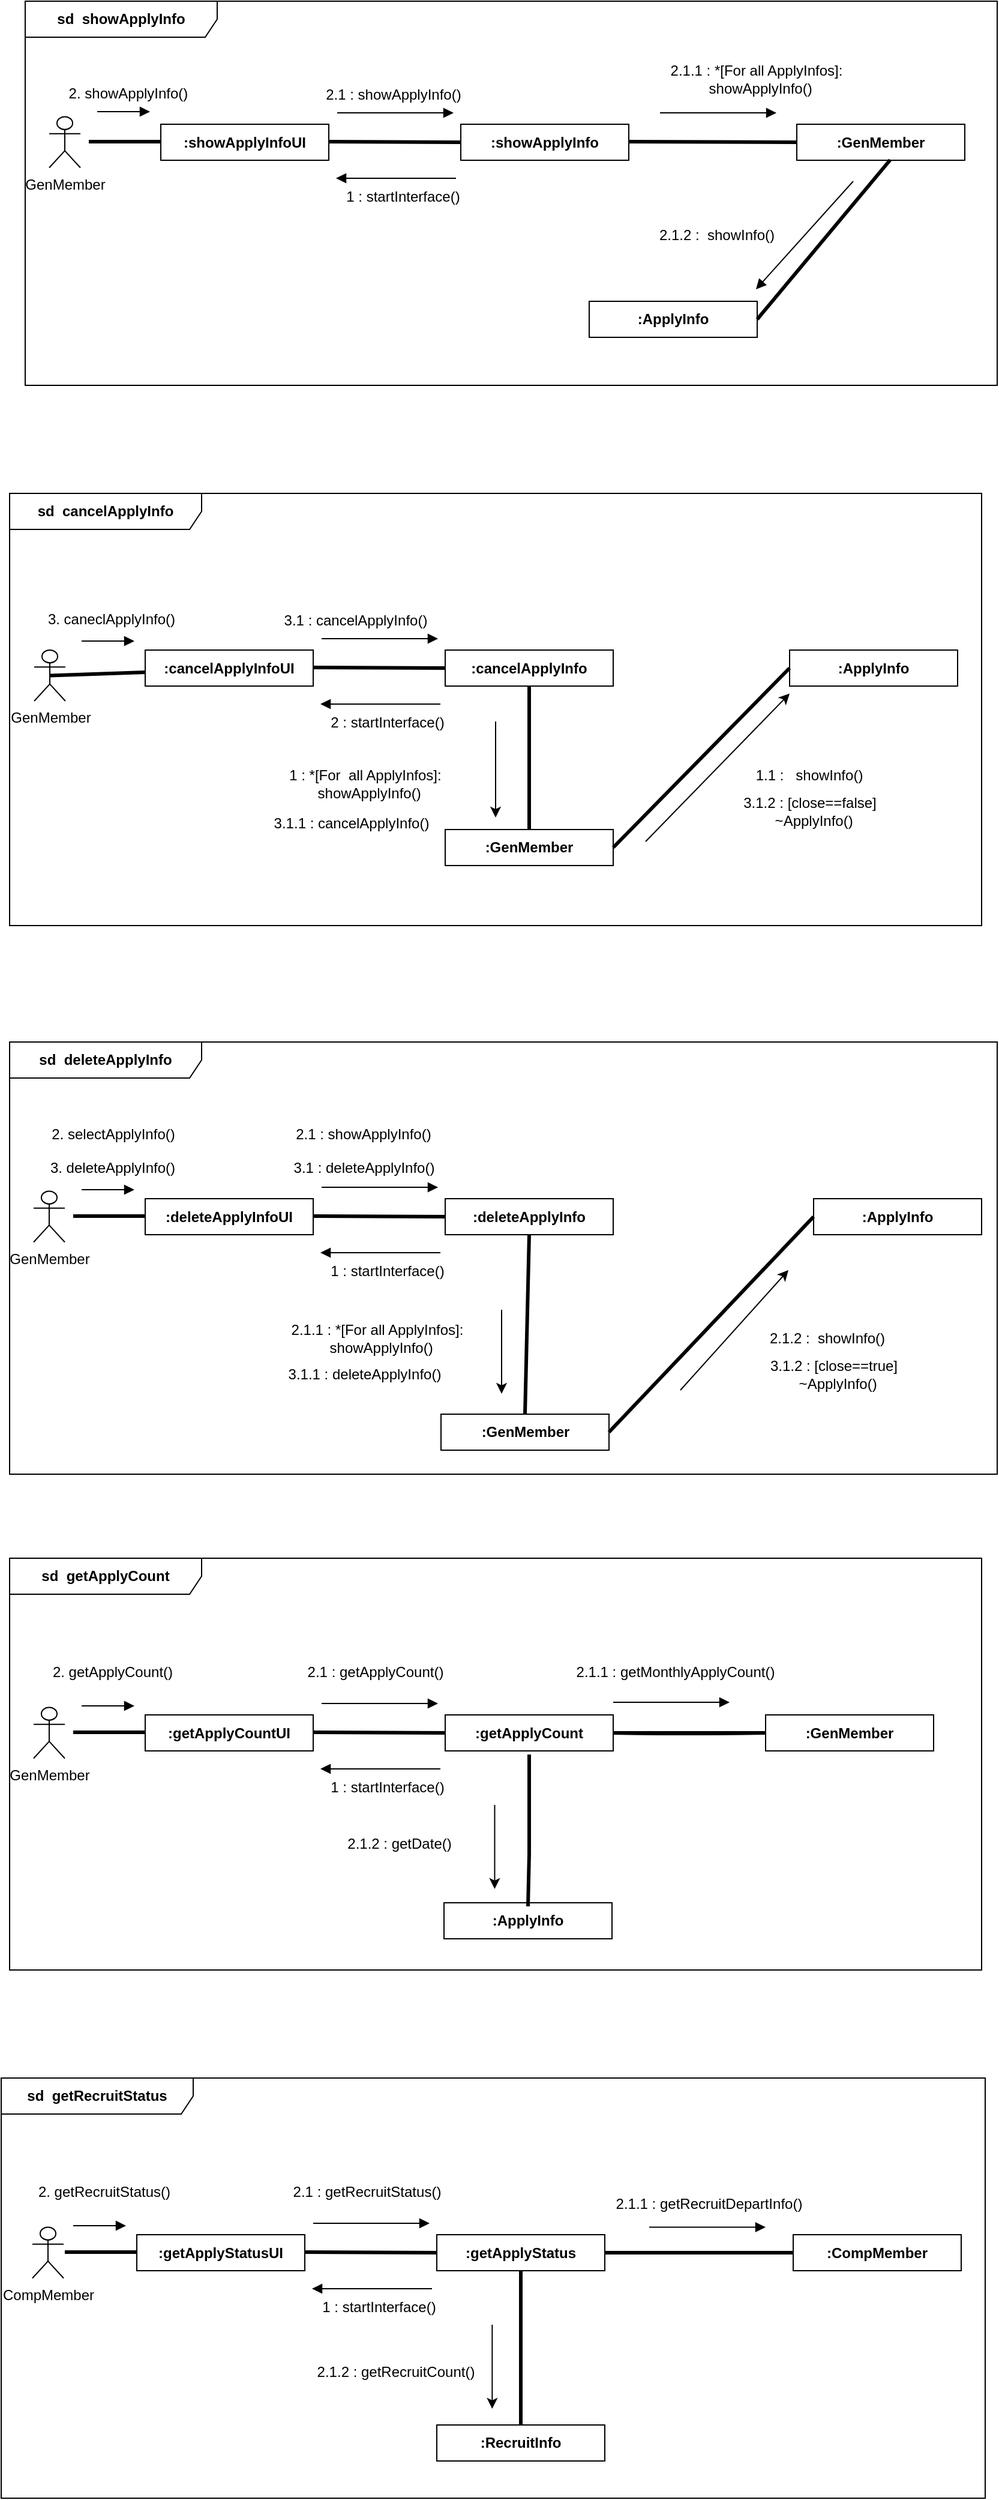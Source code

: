 <mxfile version="21.2.9" type="github" pages="2">
  <diagram name="communication_diagram_양현지" id="VjG1DPXc5YwxViOuIO_d">
    <mxGraphModel dx="1323" dy="783" grid="1" gridSize="10" guides="1" tooltips="1" connect="1" arrows="1" fold="1" page="1" pageScale="1" pageWidth="827" pageHeight="1169" math="0" shadow="0">
      <root>
        <mxCell id="0" />
        <mxCell id="1" parent="0" />
        <mxCell id="7wJlKryIVbr1_fhA59LQ-1" value="&lt;b&gt;sd&amp;nbsp; showApplyInfo&lt;/b&gt;" style="shape=umlFrame;whiteSpace=wrap;html=1;pointerEvents=0;recursiveResize=0;container=1;collapsible=0;width=160;" vertex="1" parent="1">
          <mxGeometry x="80" y="50" width="810" height="320" as="geometry" />
        </mxCell>
        <mxCell id="7wJlKryIVbr1_fhA59LQ-2" value="GenMember" style="shape=umlActor;verticalLabelPosition=bottom;verticalAlign=top;html=1;outlineConnect=0;" vertex="1" parent="7wJlKryIVbr1_fhA59LQ-1">
          <mxGeometry x="20" y="96.25" width="26" height="42.5" as="geometry" />
        </mxCell>
        <mxCell id="7wJlKryIVbr1_fhA59LQ-3" value=":&lt;b style=&quot;border-color: var(--border-color);&quot;&gt;showApplyInfo&lt;/b&gt;UI" style="fontStyle=1;whiteSpace=wrap;html=1;" vertex="1" parent="7wJlKryIVbr1_fhA59LQ-1">
          <mxGeometry x="113" y="102.5" width="140" height="30" as="geometry" />
        </mxCell>
        <mxCell id="7wJlKryIVbr1_fhA59LQ-4" value=":GenMember" style="fontStyle=1;whiteSpace=wrap;html=1;" vertex="1" parent="7wJlKryIVbr1_fhA59LQ-1">
          <mxGeometry x="643" y="102.5" width="140" height="30" as="geometry" />
        </mxCell>
        <mxCell id="7wJlKryIVbr1_fhA59LQ-5" value=":&lt;b style=&quot;border-color: var(--border-color);&quot;&gt;showApplyInfo&lt;/b&gt;" style="fontStyle=1;whiteSpace=wrap;html=1;" vertex="1" parent="7wJlKryIVbr1_fhA59LQ-1">
          <mxGeometry x="363" y="102.5" width="140" height="30" as="geometry" />
        </mxCell>
        <mxCell id="7wJlKryIVbr1_fhA59LQ-6" value="" style="endArrow=none;startArrow=none;endFill=0;startFill=0;endSize=8;html=1;verticalAlign=bottom;labelBackgroundColor=none;strokeWidth=3;rounded=0;" edge="1" parent="7wJlKryIVbr1_fhA59LQ-1">
          <mxGeometry width="160" relative="1" as="geometry">
            <mxPoint x="53" y="117" as="sourcePoint" />
            <mxPoint x="113" y="117" as="targetPoint" />
          </mxGeometry>
        </mxCell>
        <mxCell id="7wJlKryIVbr1_fhA59LQ-7" value="" style="endArrow=none;startArrow=none;endFill=0;startFill=0;endSize=8;html=1;verticalAlign=bottom;labelBackgroundColor=none;strokeWidth=3;rounded=0;entryX=0;entryY=0.5;entryDx=0;entryDy=0;" edge="1" parent="7wJlKryIVbr1_fhA59LQ-1" target="7wJlKryIVbr1_fhA59LQ-5">
          <mxGeometry width="160" relative="1" as="geometry">
            <mxPoint x="253" y="117" as="sourcePoint" />
            <mxPoint x="360" y="117" as="targetPoint" />
          </mxGeometry>
        </mxCell>
        <mxCell id="7wJlKryIVbr1_fhA59LQ-8" value="" style="endArrow=none;startArrow=none;endFill=0;startFill=0;endSize=8;html=1;verticalAlign=bottom;labelBackgroundColor=none;strokeWidth=3;rounded=0;entryX=0;entryY=0.5;entryDx=0;entryDy=0;" edge="1" parent="7wJlKryIVbr1_fhA59LQ-1" target="7wJlKryIVbr1_fhA59LQ-4">
          <mxGeometry width="160" relative="1" as="geometry">
            <mxPoint x="503" y="117" as="sourcePoint" />
            <mxPoint x="610" y="120" as="targetPoint" />
          </mxGeometry>
        </mxCell>
        <mxCell id="7wJlKryIVbr1_fhA59LQ-9" value="" style="html=1;verticalAlign=bottom;labelBackgroundColor=none;endArrow=block;endFill=1;rounded=0;" edge="1" parent="7wJlKryIVbr1_fhA59LQ-1">
          <mxGeometry width="160" relative="1" as="geometry">
            <mxPoint x="60" y="92" as="sourcePoint" />
            <mxPoint x="104" y="92" as="targetPoint" />
          </mxGeometry>
        </mxCell>
        <mxCell id="7wJlKryIVbr1_fhA59LQ-10" value="" style="html=1;verticalAlign=bottom;labelBackgroundColor=none;endArrow=block;endFill=1;rounded=0;" edge="1" parent="7wJlKryIVbr1_fhA59LQ-1">
          <mxGeometry width="160" relative="1" as="geometry">
            <mxPoint x="260" y="93" as="sourcePoint" />
            <mxPoint x="357" y="93" as="targetPoint" />
          </mxGeometry>
        </mxCell>
        <mxCell id="7wJlKryIVbr1_fhA59LQ-11" value="" style="html=1;verticalAlign=bottom;labelBackgroundColor=none;endArrow=block;endFill=1;rounded=0;" edge="1" parent="7wJlKryIVbr1_fhA59LQ-1">
          <mxGeometry width="160" relative="1" as="geometry">
            <mxPoint x="529" y="93" as="sourcePoint" />
            <mxPoint x="626" y="93" as="targetPoint" />
          </mxGeometry>
        </mxCell>
        <mxCell id="7wJlKryIVbr1_fhA59LQ-12" value="" style="html=1;verticalAlign=bottom;labelBackgroundColor=none;endArrow=block;endFill=1;rounded=0;" edge="1" parent="7wJlKryIVbr1_fhA59LQ-1">
          <mxGeometry width="160" relative="1" as="geometry">
            <mxPoint x="359" y="147.5" as="sourcePoint" />
            <mxPoint x="259" y="147.5" as="targetPoint" />
          </mxGeometry>
        </mxCell>
        <mxCell id="7wJlKryIVbr1_fhA59LQ-13" value="1 : startInterface()" style="text;html=1;strokeColor=none;fillColor=none;align=center;verticalAlign=middle;whiteSpace=wrap;rounded=0;" vertex="1" parent="7wJlKryIVbr1_fhA59LQ-1">
          <mxGeometry x="240" y="147.5" width="150" height="30" as="geometry" />
        </mxCell>
        <mxCell id="7wJlKryIVbr1_fhA59LQ-14" value="2. showApplyInfo()" style="text;html=1;strokeColor=none;fillColor=none;align=center;verticalAlign=middle;whiteSpace=wrap;rounded=0;" vertex="1" parent="7wJlKryIVbr1_fhA59LQ-1">
          <mxGeometry x="11" y="61.5" width="150" height="30" as="geometry" />
        </mxCell>
        <mxCell id="7wJlKryIVbr1_fhA59LQ-15" value="2.1 : showApplyInfo()" style="text;html=1;strokeColor=none;fillColor=none;align=center;verticalAlign=middle;whiteSpace=wrap;rounded=0;" vertex="1" parent="7wJlKryIVbr1_fhA59LQ-1">
          <mxGeometry x="232" y="62.5" width="150" height="30" as="geometry" />
        </mxCell>
        <mxCell id="7wJlKryIVbr1_fhA59LQ-16" value="2.1.1 : *[For all ApplyInfos]:&lt;br&gt;&amp;nbsp; showApplyInfo()" style="text;html=1;strokeColor=none;fillColor=none;align=center;verticalAlign=middle;whiteSpace=wrap;rounded=0;" vertex="1" parent="7wJlKryIVbr1_fhA59LQ-1">
          <mxGeometry x="503" y="50" width="213" height="30" as="geometry" />
        </mxCell>
        <mxCell id="7wJlKryIVbr1_fhA59LQ-17" value=":ApplyInfo" style="fontStyle=1;whiteSpace=wrap;html=1;" vertex="1" parent="7wJlKryIVbr1_fhA59LQ-1">
          <mxGeometry x="470" y="250" width="140" height="30" as="geometry" />
        </mxCell>
        <mxCell id="7wJlKryIVbr1_fhA59LQ-18" value="" style="endArrow=none;startArrow=none;endFill=0;startFill=0;endSize=8;html=1;verticalAlign=bottom;labelBackgroundColor=none;strokeWidth=3;rounded=0;entryX=0.556;entryY=0.989;entryDx=0;entryDy=0;exitX=1;exitY=0.5;exitDx=0;exitDy=0;entryPerimeter=0;" edge="1" parent="7wJlKryIVbr1_fhA59LQ-1" source="7wJlKryIVbr1_fhA59LQ-17" target="7wJlKryIVbr1_fhA59LQ-4">
          <mxGeometry width="160" relative="1" as="geometry">
            <mxPoint x="513" y="127" as="sourcePoint" />
            <mxPoint x="653" y="128" as="targetPoint" />
          </mxGeometry>
        </mxCell>
        <mxCell id="7wJlKryIVbr1_fhA59LQ-19" value="2.1.2 :&amp;nbsp; showInfo()" style="text;html=1;strokeColor=none;fillColor=none;align=center;verticalAlign=middle;whiteSpace=wrap;rounded=0;" vertex="1" parent="7wJlKryIVbr1_fhA59LQ-1">
          <mxGeometry x="470" y="180" width="213" height="30" as="geometry" />
        </mxCell>
        <mxCell id="7wJlKryIVbr1_fhA59LQ-20" value="" style="html=1;verticalAlign=bottom;labelBackgroundColor=none;endArrow=block;endFill=1;rounded=0;" edge="1" parent="7wJlKryIVbr1_fhA59LQ-1">
          <mxGeometry width="160" relative="1" as="geometry">
            <mxPoint x="690" y="150" as="sourcePoint" />
            <mxPoint x="609" y="240" as="targetPoint" />
          </mxGeometry>
        </mxCell>
        <mxCell id="7wJlKryIVbr1_fhA59LQ-21" value="&lt;b&gt;sd&amp;nbsp; cancelApplyInfo&lt;/b&gt;" style="shape=umlFrame;whiteSpace=wrap;html=1;pointerEvents=0;recursiveResize=0;container=1;collapsible=0;width=160;" vertex="1" parent="1">
          <mxGeometry x="67" y="460" width="810" height="360" as="geometry" />
        </mxCell>
        <mxCell id="7wJlKryIVbr1_fhA59LQ-22" value=":cancelApplyInfoUI" style="fontStyle=1;whiteSpace=wrap;html=1;" vertex="1" parent="7wJlKryIVbr1_fhA59LQ-21">
          <mxGeometry x="113" y="130.5" width="140" height="30" as="geometry" />
        </mxCell>
        <mxCell id="7wJlKryIVbr1_fhA59LQ-23" value=":ApplyInfo" style="fontStyle=1;whiteSpace=wrap;html=1;" vertex="1" parent="7wJlKryIVbr1_fhA59LQ-21">
          <mxGeometry x="650" y="130.5" width="140" height="30" as="geometry" />
        </mxCell>
        <mxCell id="7wJlKryIVbr1_fhA59LQ-24" value=":cancelApplyInfo" style="fontStyle=1;whiteSpace=wrap;html=1;" vertex="1" parent="7wJlKryIVbr1_fhA59LQ-21">
          <mxGeometry x="363" y="130.5" width="140" height="30" as="geometry" />
        </mxCell>
        <mxCell id="7wJlKryIVbr1_fhA59LQ-25" value="" style="endArrow=none;startArrow=none;endFill=0;startFill=0;endSize=8;html=1;verticalAlign=bottom;labelBackgroundColor=none;strokeWidth=3;rounded=0;exitX=0.5;exitY=0.5;exitDx=0;exitDy=0;exitPerimeter=0;" edge="1" parent="7wJlKryIVbr1_fhA59LQ-21" source="7wJlKryIVbr1_fhA59LQ-41">
          <mxGeometry width="160" relative="1" as="geometry">
            <mxPoint x="-57" y="143.25" as="sourcePoint" />
            <mxPoint x="113" y="149" as="targetPoint" />
          </mxGeometry>
        </mxCell>
        <mxCell id="7wJlKryIVbr1_fhA59LQ-26" value="" style="endArrow=none;startArrow=none;endFill=0;startFill=0;endSize=8;html=1;verticalAlign=bottom;labelBackgroundColor=none;strokeWidth=3;rounded=0;entryX=0;entryY=0.5;entryDx=0;entryDy=0;" edge="1" parent="7wJlKryIVbr1_fhA59LQ-21" target="7wJlKryIVbr1_fhA59LQ-24">
          <mxGeometry width="160" relative="1" as="geometry">
            <mxPoint x="253" y="145" as="sourcePoint" />
            <mxPoint x="360" y="145" as="targetPoint" />
          </mxGeometry>
        </mxCell>
        <mxCell id="7wJlKryIVbr1_fhA59LQ-27" value="" style="html=1;verticalAlign=bottom;labelBackgroundColor=none;endArrow=block;endFill=1;rounded=0;" edge="1" parent="7wJlKryIVbr1_fhA59LQ-21">
          <mxGeometry width="160" relative="1" as="geometry">
            <mxPoint x="60" y="123" as="sourcePoint" />
            <mxPoint x="104" y="123" as="targetPoint" />
          </mxGeometry>
        </mxCell>
        <mxCell id="7wJlKryIVbr1_fhA59LQ-28" value="" style="html=1;verticalAlign=bottom;labelBackgroundColor=none;endArrow=block;endFill=1;rounded=0;" edge="1" parent="7wJlKryIVbr1_fhA59LQ-21">
          <mxGeometry width="160" relative="1" as="geometry">
            <mxPoint x="260" y="121" as="sourcePoint" />
            <mxPoint x="357" y="121" as="targetPoint" />
          </mxGeometry>
        </mxCell>
        <mxCell id="7wJlKryIVbr1_fhA59LQ-29" value="" style="html=1;verticalAlign=bottom;labelBackgroundColor=none;endArrow=block;endFill=1;rounded=0;" edge="1" parent="7wJlKryIVbr1_fhA59LQ-21">
          <mxGeometry width="160" relative="1" as="geometry">
            <mxPoint x="359" y="175.5" as="sourcePoint" />
            <mxPoint x="259" y="175.5" as="targetPoint" />
          </mxGeometry>
        </mxCell>
        <mxCell id="7wJlKryIVbr1_fhA59LQ-30" value="2 : startInterface()" style="text;html=1;strokeColor=none;fillColor=none;align=center;verticalAlign=middle;whiteSpace=wrap;rounded=0;" vertex="1" parent="7wJlKryIVbr1_fhA59LQ-21">
          <mxGeometry x="240" y="175.5" width="150" height="30" as="geometry" />
        </mxCell>
        <mxCell id="7wJlKryIVbr1_fhA59LQ-31" value="1.1 :&amp;nbsp;&amp;nbsp; showInfo()" style="text;html=1;strokeColor=none;fillColor=none;align=center;verticalAlign=middle;whiteSpace=wrap;rounded=0;" vertex="1" parent="7wJlKryIVbr1_fhA59LQ-21">
          <mxGeometry x="560" y="220" width="213" height="30" as="geometry" />
        </mxCell>
        <mxCell id="7wJlKryIVbr1_fhA59LQ-32" value=":GenMember" style="fontStyle=1;whiteSpace=wrap;html=1;" vertex="1" parent="7wJlKryIVbr1_fhA59LQ-21">
          <mxGeometry x="363" y="280" width="140" height="30" as="geometry" />
        </mxCell>
        <mxCell id="7wJlKryIVbr1_fhA59LQ-33" value="" style="endArrow=none;startArrow=none;endFill=0;startFill=0;endSize=8;html=1;verticalAlign=bottom;labelBackgroundColor=none;strokeWidth=3;rounded=0;exitX=0.5;exitY=1;exitDx=0;exitDy=0;entryX=0.5;entryY=0;entryDx=0;entryDy=0;" edge="1" parent="7wJlKryIVbr1_fhA59LQ-21" source="7wJlKryIVbr1_fhA59LQ-24" target="7wJlKryIVbr1_fhA59LQ-32">
          <mxGeometry width="160" relative="1" as="geometry">
            <mxPoint x="513" y="155" as="sourcePoint" />
            <mxPoint x="653" y="156" as="targetPoint" />
          </mxGeometry>
        </mxCell>
        <mxCell id="7wJlKryIVbr1_fhA59LQ-34" value="" style="endArrow=classic;html=1;rounded=0;" edge="1" parent="7wJlKryIVbr1_fhA59LQ-21">
          <mxGeometry width="50" height="50" relative="1" as="geometry">
            <mxPoint x="405" y="190" as="sourcePoint" />
            <mxPoint x="405" y="270" as="targetPoint" />
          </mxGeometry>
        </mxCell>
        <mxCell id="7wJlKryIVbr1_fhA59LQ-35" value="" style="endArrow=none;startArrow=none;endFill=0;startFill=0;endSize=8;html=1;verticalAlign=bottom;labelBackgroundColor=none;strokeWidth=3;rounded=0;entryX=0;entryY=0.5;entryDx=0;entryDy=0;exitX=1;exitY=0.5;exitDx=0;exitDy=0;" edge="1" parent="7wJlKryIVbr1_fhA59LQ-21" source="7wJlKryIVbr1_fhA59LQ-32" target="7wJlKryIVbr1_fhA59LQ-23">
          <mxGeometry width="160" relative="1" as="geometry">
            <mxPoint x="513" y="155" as="sourcePoint" />
            <mxPoint x="653" y="156" as="targetPoint" />
          </mxGeometry>
        </mxCell>
        <mxCell id="7wJlKryIVbr1_fhA59LQ-36" value="" style="endArrow=classic;html=1;rounded=0;" edge="1" parent="7wJlKryIVbr1_fhA59LQ-21">
          <mxGeometry width="50" height="50" relative="1" as="geometry">
            <mxPoint x="530" y="290" as="sourcePoint" />
            <mxPoint x="650" y="166.75" as="targetPoint" />
          </mxGeometry>
        </mxCell>
        <mxCell id="7wJlKryIVbr1_fhA59LQ-37" value="3.1 : cancelApplyInfo()" style="text;html=1;strokeColor=none;fillColor=none;align=center;verticalAlign=middle;whiteSpace=wrap;rounded=0;" vertex="1" parent="7wJlKryIVbr1_fhA59LQ-21">
          <mxGeometry x="223.5" y="90.5" width="129" height="30" as="geometry" />
        </mxCell>
        <mxCell id="7wJlKryIVbr1_fhA59LQ-38" value="3. caneclApplyInfo()" style="text;html=1;strokeColor=none;fillColor=none;align=center;verticalAlign=middle;whiteSpace=wrap;rounded=0;" vertex="1" parent="7wJlKryIVbr1_fhA59LQ-21">
          <mxGeometry x="10" y="89.5" width="150" height="30" as="geometry" />
        </mxCell>
        <mxCell id="7wJlKryIVbr1_fhA59LQ-39" value="3.1.1 : cancelApplyInfo()" style="text;html=1;strokeColor=none;fillColor=none;align=center;verticalAlign=middle;whiteSpace=wrap;rounded=0;" vertex="1" parent="7wJlKryIVbr1_fhA59LQ-21">
          <mxGeometry x="216" y="260" width="138" height="30" as="geometry" />
        </mxCell>
        <mxCell id="7wJlKryIVbr1_fhA59LQ-40" value="1 : *[For&amp;nbsp; all ApplyInfos]:&lt;br&gt;&amp;nbsp; showApplyInfo()" style="text;html=1;strokeColor=none;fillColor=none;align=center;verticalAlign=middle;whiteSpace=wrap;rounded=0;" vertex="1" parent="7wJlKryIVbr1_fhA59LQ-21">
          <mxGeometry x="190" y="227" width="213" height="30" as="geometry" />
        </mxCell>
        <mxCell id="7wJlKryIVbr1_fhA59LQ-41" value="GenMember" style="shape=umlActor;verticalLabelPosition=bottom;verticalAlign=top;html=1;outlineConnect=0;" vertex="1" parent="7wJlKryIVbr1_fhA59LQ-21">
          <mxGeometry x="20.5" y="130.5" width="26" height="42.5" as="geometry" />
        </mxCell>
        <mxCell id="7wJlKryIVbr1_fhA59LQ-42" value="3.1.2 : [close==false]&lt;br&gt;&amp;nbsp; ~ApplyInfo()" style="text;html=1;strokeColor=none;fillColor=none;align=center;verticalAlign=middle;whiteSpace=wrap;rounded=0;" vertex="1" parent="7wJlKryIVbr1_fhA59LQ-21">
          <mxGeometry x="531.5" y="250" width="270" height="30" as="geometry" />
        </mxCell>
        <mxCell id="7wJlKryIVbr1_fhA59LQ-43" value="&lt;b&gt;sd&amp;nbsp; deleteApplyInfo&lt;/b&gt;" style="shape=umlFrame;whiteSpace=wrap;html=1;pointerEvents=0;recursiveResize=0;container=1;collapsible=0;width=160;" vertex="1" parent="1">
          <mxGeometry x="67" y="917" width="823" height="360" as="geometry" />
        </mxCell>
        <mxCell id="7wJlKryIVbr1_fhA59LQ-44" value="GenMember" style="shape=umlActor;verticalLabelPosition=bottom;verticalAlign=top;html=1;outlineConnect=0;" vertex="1" parent="7wJlKryIVbr1_fhA59LQ-43">
          <mxGeometry x="20" y="124.25" width="26" height="42.5" as="geometry" />
        </mxCell>
        <mxCell id="7wJlKryIVbr1_fhA59LQ-45" value=":deleteApplyInfoUI" style="fontStyle=1;whiteSpace=wrap;html=1;" vertex="1" parent="7wJlKryIVbr1_fhA59LQ-43">
          <mxGeometry x="113" y="130.5" width="140" height="30" as="geometry" />
        </mxCell>
        <mxCell id="7wJlKryIVbr1_fhA59LQ-46" value=":ApplyInfo" style="fontStyle=1;whiteSpace=wrap;html=1;" vertex="1" parent="7wJlKryIVbr1_fhA59LQ-43">
          <mxGeometry x="670" y="130.5" width="140" height="30" as="geometry" />
        </mxCell>
        <mxCell id="7wJlKryIVbr1_fhA59LQ-47" value=":deleteApplyInfo" style="fontStyle=1;whiteSpace=wrap;html=1;" vertex="1" parent="7wJlKryIVbr1_fhA59LQ-43">
          <mxGeometry x="363" y="130.5" width="140" height="30" as="geometry" />
        </mxCell>
        <mxCell id="7wJlKryIVbr1_fhA59LQ-48" value="" style="endArrow=none;startArrow=none;endFill=0;startFill=0;endSize=8;html=1;verticalAlign=bottom;labelBackgroundColor=none;strokeWidth=3;rounded=0;" edge="1" parent="7wJlKryIVbr1_fhA59LQ-43">
          <mxGeometry width="160" relative="1" as="geometry">
            <mxPoint x="53" y="145" as="sourcePoint" />
            <mxPoint x="113" y="145" as="targetPoint" />
          </mxGeometry>
        </mxCell>
        <mxCell id="7wJlKryIVbr1_fhA59LQ-49" value="" style="endArrow=none;startArrow=none;endFill=0;startFill=0;endSize=8;html=1;verticalAlign=bottom;labelBackgroundColor=none;strokeWidth=3;rounded=0;entryX=0;entryY=0.5;entryDx=0;entryDy=0;" edge="1" parent="7wJlKryIVbr1_fhA59LQ-43" target="7wJlKryIVbr1_fhA59LQ-47">
          <mxGeometry width="160" relative="1" as="geometry">
            <mxPoint x="253" y="145" as="sourcePoint" />
            <mxPoint x="360" y="145" as="targetPoint" />
          </mxGeometry>
        </mxCell>
        <mxCell id="7wJlKryIVbr1_fhA59LQ-50" value="" style="html=1;verticalAlign=bottom;labelBackgroundColor=none;endArrow=block;endFill=1;rounded=0;" edge="1" parent="7wJlKryIVbr1_fhA59LQ-43">
          <mxGeometry width="160" relative="1" as="geometry">
            <mxPoint x="60" y="123" as="sourcePoint" />
            <mxPoint x="104" y="123" as="targetPoint" />
          </mxGeometry>
        </mxCell>
        <mxCell id="7wJlKryIVbr1_fhA59LQ-51" value="" style="html=1;verticalAlign=bottom;labelBackgroundColor=none;endArrow=block;endFill=1;rounded=0;" edge="1" parent="7wJlKryIVbr1_fhA59LQ-43">
          <mxGeometry width="160" relative="1" as="geometry">
            <mxPoint x="260" y="121" as="sourcePoint" />
            <mxPoint x="357" y="121" as="targetPoint" />
          </mxGeometry>
        </mxCell>
        <mxCell id="7wJlKryIVbr1_fhA59LQ-52" value="" style="html=1;verticalAlign=bottom;labelBackgroundColor=none;endArrow=block;endFill=1;rounded=0;" edge="1" parent="7wJlKryIVbr1_fhA59LQ-43">
          <mxGeometry width="160" relative="1" as="geometry">
            <mxPoint x="359" y="175.5" as="sourcePoint" />
            <mxPoint x="259" y="175.5" as="targetPoint" />
          </mxGeometry>
        </mxCell>
        <mxCell id="7wJlKryIVbr1_fhA59LQ-53" value="1 : startInterface()" style="text;html=1;strokeColor=none;fillColor=none;align=center;verticalAlign=middle;whiteSpace=wrap;rounded=0;" vertex="1" parent="7wJlKryIVbr1_fhA59LQ-43">
          <mxGeometry x="240" y="175.5" width="150" height="30" as="geometry" />
        </mxCell>
        <mxCell id="7wJlKryIVbr1_fhA59LQ-54" value="2.1 : showApplyInfo()" style="text;html=1;strokeColor=none;fillColor=none;align=center;verticalAlign=middle;whiteSpace=wrap;rounded=0;" vertex="1" parent="7wJlKryIVbr1_fhA59LQ-43">
          <mxGeometry x="220" y="61.5" width="150" height="30" as="geometry" />
        </mxCell>
        <mxCell id="7wJlKryIVbr1_fhA59LQ-55" value="2. selectApplyInfo()" style="text;html=1;strokeColor=none;fillColor=none;align=center;verticalAlign=middle;whiteSpace=wrap;rounded=0;" vertex="1" parent="7wJlKryIVbr1_fhA59LQ-43">
          <mxGeometry x="21.5" y="61.5" width="129" height="30" as="geometry" />
        </mxCell>
        <mxCell id="7wJlKryIVbr1_fhA59LQ-56" value="3. deleteApplyInfo()" style="text;html=1;strokeColor=none;fillColor=none;align=center;verticalAlign=middle;whiteSpace=wrap;rounded=0;" vertex="1" parent="7wJlKryIVbr1_fhA59LQ-43">
          <mxGeometry x="11" y="89.5" width="150" height="30" as="geometry" />
        </mxCell>
        <mxCell id="7wJlKryIVbr1_fhA59LQ-57" value=":GenMember" style="fontStyle=1;whiteSpace=wrap;html=1;" vertex="1" parent="7wJlKryIVbr1_fhA59LQ-43">
          <mxGeometry x="359.5" y="310" width="140" height="30" as="geometry" />
        </mxCell>
        <mxCell id="7wJlKryIVbr1_fhA59LQ-58" value="" style="endArrow=none;startArrow=none;endFill=0;startFill=0;endSize=8;html=1;verticalAlign=bottom;labelBackgroundColor=none;strokeWidth=3;rounded=0;exitX=0.5;exitY=1;exitDx=0;exitDy=0;entryX=0.5;entryY=0;entryDx=0;entryDy=0;" edge="1" parent="7wJlKryIVbr1_fhA59LQ-43" source="7wJlKryIVbr1_fhA59LQ-47" target="7wJlKryIVbr1_fhA59LQ-57">
          <mxGeometry width="160" relative="1" as="geometry">
            <mxPoint x="513" y="155" as="sourcePoint" />
            <mxPoint x="653" y="156" as="targetPoint" />
          </mxGeometry>
        </mxCell>
        <mxCell id="7wJlKryIVbr1_fhA59LQ-59" value="" style="endArrow=none;startArrow=none;endFill=0;startFill=0;endSize=8;html=1;verticalAlign=bottom;labelBackgroundColor=none;strokeWidth=3;rounded=0;entryX=0;entryY=0.5;entryDx=0;entryDy=0;exitX=1;exitY=0.5;exitDx=0;exitDy=0;" edge="1" parent="7wJlKryIVbr1_fhA59LQ-43" source="7wJlKryIVbr1_fhA59LQ-57" target="7wJlKryIVbr1_fhA59LQ-46">
          <mxGeometry width="160" relative="1" as="geometry">
            <mxPoint x="513" y="155" as="sourcePoint" />
            <mxPoint x="653" y="156" as="targetPoint" />
          </mxGeometry>
        </mxCell>
        <mxCell id="7wJlKryIVbr1_fhA59LQ-60" value="3.1 : deleteApplyInfo()" style="text;html=1;strokeColor=none;fillColor=none;align=center;verticalAlign=middle;whiteSpace=wrap;rounded=0;" vertex="1" parent="7wJlKryIVbr1_fhA59LQ-43">
          <mxGeometry x="230.5" y="89.5" width="129" height="30" as="geometry" />
        </mxCell>
        <mxCell id="7wJlKryIVbr1_fhA59LQ-61" value="3.1.2 : [close==true]&lt;br&gt;&amp;nbsp; ~ApplyInfo()" style="text;html=1;strokeColor=none;fillColor=none;align=center;verticalAlign=middle;whiteSpace=wrap;rounded=0;" vertex="1" parent="7wJlKryIVbr1_fhA59LQ-43">
          <mxGeometry x="552" y="262" width="270" height="30" as="geometry" />
        </mxCell>
        <mxCell id="7wJlKryIVbr1_fhA59LQ-62" value="" style="endArrow=classic;html=1;rounded=0;" edge="1" parent="7wJlKryIVbr1_fhA59LQ-43">
          <mxGeometry width="50" height="50" relative="1" as="geometry">
            <mxPoint x="559" y="290" as="sourcePoint" />
            <mxPoint x="649" y="190" as="targetPoint" />
          </mxGeometry>
        </mxCell>
        <mxCell id="7wJlKryIVbr1_fhA59LQ-63" value="3.1.1 : deleteApplyInfo()" style="text;html=1;strokeColor=none;fillColor=none;align=center;verticalAlign=middle;whiteSpace=wrap;rounded=0;" vertex="1" parent="7wJlKryIVbr1_fhA59LQ-43">
          <mxGeometry x="227" y="262" width="138" height="30" as="geometry" />
        </mxCell>
        <mxCell id="7wJlKryIVbr1_fhA59LQ-64" value="2.1.2 :&amp;nbsp; showInfo()" style="text;html=1;strokeColor=none;fillColor=none;align=center;verticalAlign=middle;whiteSpace=wrap;rounded=0;" vertex="1" parent="7wJlKryIVbr1_fhA59LQ-43">
          <mxGeometry x="575" y="232" width="213" height="30" as="geometry" />
        </mxCell>
        <mxCell id="7wJlKryIVbr1_fhA59LQ-65" value="2.1.1 : *[For all ApplyInfos]:&lt;br&gt;&amp;nbsp; showApplyInfo()" style="text;html=1;strokeColor=none;fillColor=none;align=center;verticalAlign=middle;whiteSpace=wrap;rounded=0;" vertex="1" parent="7wJlKryIVbr1_fhA59LQ-43">
          <mxGeometry x="200" y="232" width="213" height="30" as="geometry" />
        </mxCell>
        <mxCell id="7wJlKryIVbr1_fhA59LQ-66" value="&lt;b&gt;sd&amp;nbsp; getRecruitStatus&lt;/b&gt;" style="shape=umlFrame;whiteSpace=wrap;html=1;pointerEvents=0;recursiveResize=0;container=1;collapsible=0;width=160;" vertex="1" parent="1">
          <mxGeometry x="60" y="1780" width="820" height="350" as="geometry" />
        </mxCell>
        <mxCell id="7wJlKryIVbr1_fhA59LQ-67" value="CompMember" style="shape=umlActor;verticalLabelPosition=bottom;verticalAlign=top;html=1;outlineConnect=0;" vertex="1" parent="7wJlKryIVbr1_fhA59LQ-66">
          <mxGeometry x="26" y="124.25" width="26" height="42.5" as="geometry" />
        </mxCell>
        <mxCell id="7wJlKryIVbr1_fhA59LQ-68" value=":&lt;b style=&quot;border-color: var(--border-color);&quot;&gt;getApplyStatusUI&lt;/b&gt;" style="fontStyle=1;whiteSpace=wrap;html=1;" vertex="1" parent="7wJlKryIVbr1_fhA59LQ-66">
          <mxGeometry x="113" y="130.5" width="140" height="30" as="geometry" />
        </mxCell>
        <mxCell id="7wJlKryIVbr1_fhA59LQ-69" value=":&lt;b style=&quot;border-color: var(--border-color);&quot;&gt;getApplyStatus&lt;/b&gt;" style="fontStyle=1;whiteSpace=wrap;html=1;" vertex="1" parent="7wJlKryIVbr1_fhA59LQ-66">
          <mxGeometry x="363" y="130.5" width="140" height="30" as="geometry" />
        </mxCell>
        <mxCell id="7wJlKryIVbr1_fhA59LQ-70" value="" style="endArrow=none;startArrow=none;endFill=0;startFill=0;endSize=8;html=1;verticalAlign=bottom;labelBackgroundColor=none;strokeWidth=3;rounded=0;" edge="1" parent="7wJlKryIVbr1_fhA59LQ-66">
          <mxGeometry width="160" relative="1" as="geometry">
            <mxPoint x="53" y="145" as="sourcePoint" />
            <mxPoint x="113" y="145" as="targetPoint" />
          </mxGeometry>
        </mxCell>
        <mxCell id="7wJlKryIVbr1_fhA59LQ-71" value="" style="endArrow=none;startArrow=none;endFill=0;startFill=0;endSize=8;html=1;verticalAlign=bottom;labelBackgroundColor=none;strokeWidth=3;rounded=0;entryX=0;entryY=0.5;entryDx=0;entryDy=0;" edge="1" parent="7wJlKryIVbr1_fhA59LQ-66" target="7wJlKryIVbr1_fhA59LQ-69">
          <mxGeometry width="160" relative="1" as="geometry">
            <mxPoint x="253" y="145" as="sourcePoint" />
            <mxPoint x="360" y="145" as="targetPoint" />
          </mxGeometry>
        </mxCell>
        <mxCell id="7wJlKryIVbr1_fhA59LQ-72" value="" style="html=1;verticalAlign=bottom;labelBackgroundColor=none;endArrow=block;endFill=1;rounded=0;" edge="1" parent="7wJlKryIVbr1_fhA59LQ-66">
          <mxGeometry width="160" relative="1" as="geometry">
            <mxPoint x="60" y="123" as="sourcePoint" />
            <mxPoint x="104" y="123" as="targetPoint" />
          </mxGeometry>
        </mxCell>
        <mxCell id="7wJlKryIVbr1_fhA59LQ-73" value="" style="html=1;verticalAlign=bottom;labelBackgroundColor=none;endArrow=block;endFill=1;rounded=0;" edge="1" parent="7wJlKryIVbr1_fhA59LQ-66">
          <mxGeometry width="160" relative="1" as="geometry">
            <mxPoint x="260" y="121" as="sourcePoint" />
            <mxPoint x="357" y="121" as="targetPoint" />
          </mxGeometry>
        </mxCell>
        <mxCell id="7wJlKryIVbr1_fhA59LQ-74" value="" style="html=1;verticalAlign=bottom;labelBackgroundColor=none;endArrow=block;endFill=1;rounded=0;" edge="1" parent="7wJlKryIVbr1_fhA59LQ-66">
          <mxGeometry width="160" relative="1" as="geometry">
            <mxPoint x="359" y="175.5" as="sourcePoint" />
            <mxPoint x="259" y="175.5" as="targetPoint" />
          </mxGeometry>
        </mxCell>
        <mxCell id="7wJlKryIVbr1_fhA59LQ-75" value="1 : startInterface()" style="text;html=1;strokeColor=none;fillColor=none;align=center;verticalAlign=middle;whiteSpace=wrap;rounded=0;" vertex="1" parent="7wJlKryIVbr1_fhA59LQ-66">
          <mxGeometry x="240" y="175.5" width="150" height="30" as="geometry" />
        </mxCell>
        <mxCell id="7wJlKryIVbr1_fhA59LQ-76" value="2. getRecruitStatus()" style="text;html=1;strokeColor=none;fillColor=none;align=center;verticalAlign=middle;whiteSpace=wrap;rounded=0;" vertex="1" parent="7wJlKryIVbr1_fhA59LQ-66">
          <mxGeometry x="11" y="80" width="150" height="30" as="geometry" />
        </mxCell>
        <mxCell id="7wJlKryIVbr1_fhA59LQ-77" value="2.1 : getRecruitStatus()" style="text;html=1;strokeColor=none;fillColor=none;align=center;verticalAlign=middle;whiteSpace=wrap;rounded=0;" vertex="1" parent="7wJlKryIVbr1_fhA59LQ-66">
          <mxGeometry x="230" y="80" width="150" height="30" as="geometry" />
        </mxCell>
        <mxCell id="7wJlKryIVbr1_fhA59LQ-78" value=":CompMember" style="fontStyle=1;whiteSpace=wrap;html=1;" vertex="1" parent="7wJlKryIVbr1_fhA59LQ-66">
          <mxGeometry x="660" y="130.5" width="140" height="30" as="geometry" />
        </mxCell>
        <mxCell id="7wJlKryIVbr1_fhA59LQ-79" value="" style="endArrow=none;startArrow=none;endFill=0;startFill=0;endSize=8;html=1;verticalAlign=bottom;labelBackgroundColor=none;strokeWidth=3;rounded=0;exitX=1;exitY=0.5;exitDx=0;exitDy=0;" edge="1" parent="7wJlKryIVbr1_fhA59LQ-66" source="7wJlKryIVbr1_fhA59LQ-69" target="7wJlKryIVbr1_fhA59LQ-78">
          <mxGeometry width="160" relative="1" as="geometry">
            <mxPoint x="513" y="155" as="sourcePoint" />
            <mxPoint x="653" y="156" as="targetPoint" />
          </mxGeometry>
        </mxCell>
        <mxCell id="7wJlKryIVbr1_fhA59LQ-80" value="" style="html=1;verticalAlign=bottom;labelBackgroundColor=none;endArrow=block;endFill=1;rounded=0;" edge="1" parent="7wJlKryIVbr1_fhA59LQ-66">
          <mxGeometry width="160" relative="1" as="geometry">
            <mxPoint x="540" y="124.25" as="sourcePoint" />
            <mxPoint x="637" y="124.25" as="targetPoint" />
          </mxGeometry>
        </mxCell>
        <mxCell id="7wJlKryIVbr1_fhA59LQ-81" value=":RecruitInfo" style="fontStyle=1;whiteSpace=wrap;html=1;" vertex="1" parent="7wJlKryIVbr1_fhA59LQ-66">
          <mxGeometry x="363" y="289" width="140" height="30" as="geometry" />
        </mxCell>
        <mxCell id="7wJlKryIVbr1_fhA59LQ-82" value="" style="endArrow=none;startArrow=none;endFill=0;startFill=0;endSize=8;html=1;verticalAlign=bottom;labelBackgroundColor=none;strokeWidth=3;rounded=0;exitX=0.5;exitY=0;exitDx=0;exitDy=0;entryX=0.5;entryY=1;entryDx=0;entryDy=0;" edge="1" parent="7wJlKryIVbr1_fhA59LQ-66" source="7wJlKryIVbr1_fhA59LQ-81" target="7wJlKryIVbr1_fhA59LQ-69">
          <mxGeometry width="160" relative="1" as="geometry">
            <mxPoint x="513" y="156" as="sourcePoint" />
            <mxPoint x="670" y="156" as="targetPoint" />
          </mxGeometry>
        </mxCell>
        <mxCell id="7wJlKryIVbr1_fhA59LQ-83" value="2.1.1 :&amp;nbsp;getRecruitDepartInfo()" style="text;html=1;strokeColor=none;fillColor=none;align=center;verticalAlign=middle;whiteSpace=wrap;rounded=0;" vertex="1" parent="7wJlKryIVbr1_fhA59LQ-66">
          <mxGeometry x="500" y="90" width="180" height="30" as="geometry" />
        </mxCell>
        <mxCell id="7wJlKryIVbr1_fhA59LQ-84" value="2.1.2 :&amp;nbsp;getRecruitCount()" style="text;html=1;strokeColor=none;fillColor=none;align=center;verticalAlign=middle;whiteSpace=wrap;rounded=0;" vertex="1" parent="7wJlKryIVbr1_fhA59LQ-66">
          <mxGeometry x="239" y="230" width="180" height="30" as="geometry" />
        </mxCell>
        <mxCell id="YyZxnlOSTFJfrtiwTY7d-2" value="" style="endArrow=classic;html=1;rounded=0;" edge="1" parent="7wJlKryIVbr1_fhA59LQ-66">
          <mxGeometry width="50" height="50" relative="1" as="geometry">
            <mxPoint x="409.17" y="205.5" as="sourcePoint" />
            <mxPoint x="409.17" y="275.5" as="targetPoint" />
          </mxGeometry>
        </mxCell>
        <mxCell id="7wJlKryIVbr1_fhA59LQ-85" value="&lt;b&gt;sd&amp;nbsp; getApplyCount&lt;/b&gt;" style="shape=umlFrame;whiteSpace=wrap;html=1;pointerEvents=0;recursiveResize=0;container=1;collapsible=0;width=160;" vertex="1" parent="1">
          <mxGeometry x="67" y="1347" width="810" height="343" as="geometry" />
        </mxCell>
        <mxCell id="7wJlKryIVbr1_fhA59LQ-86" value="GenMember" style="shape=umlActor;verticalLabelPosition=bottom;verticalAlign=top;html=1;outlineConnect=0;" vertex="1" parent="7wJlKryIVbr1_fhA59LQ-85">
          <mxGeometry x="20" y="124.25" width="26" height="42.5" as="geometry" />
        </mxCell>
        <mxCell id="7wJlKryIVbr1_fhA59LQ-87" value=":&lt;b style=&quot;border-color: var(--border-color);&quot;&gt;getApplyCount&lt;/b&gt;UI" style="fontStyle=1;whiteSpace=wrap;html=1;" vertex="1" parent="7wJlKryIVbr1_fhA59LQ-85">
          <mxGeometry x="113" y="130.5" width="140" height="30" as="geometry" />
        </mxCell>
        <mxCell id="7wJlKryIVbr1_fhA59LQ-88" value=":&lt;b style=&quot;border-color: var(--border-color);&quot;&gt;getApplyCount&lt;/b&gt;" style="fontStyle=1;whiteSpace=wrap;html=1;" vertex="1" parent="7wJlKryIVbr1_fhA59LQ-85">
          <mxGeometry x="363" y="130.5" width="140" height="30" as="geometry" />
        </mxCell>
        <mxCell id="7wJlKryIVbr1_fhA59LQ-89" value="" style="endArrow=none;startArrow=none;endFill=0;startFill=0;endSize=8;html=1;verticalAlign=bottom;labelBackgroundColor=none;strokeWidth=3;rounded=0;" edge="1" parent="7wJlKryIVbr1_fhA59LQ-85">
          <mxGeometry width="160" relative="1" as="geometry">
            <mxPoint x="53" y="145" as="sourcePoint" />
            <mxPoint x="113" y="145" as="targetPoint" />
          </mxGeometry>
        </mxCell>
        <mxCell id="7wJlKryIVbr1_fhA59LQ-90" value="" style="endArrow=none;startArrow=none;endFill=0;startFill=0;endSize=8;html=1;verticalAlign=bottom;labelBackgroundColor=none;strokeWidth=3;rounded=0;entryX=0;entryY=0.5;entryDx=0;entryDy=0;" edge="1" parent="7wJlKryIVbr1_fhA59LQ-85" target="7wJlKryIVbr1_fhA59LQ-88">
          <mxGeometry width="160" relative="1" as="geometry">
            <mxPoint x="253" y="145" as="sourcePoint" />
            <mxPoint x="360" y="145" as="targetPoint" />
          </mxGeometry>
        </mxCell>
        <mxCell id="7wJlKryIVbr1_fhA59LQ-91" value="" style="html=1;verticalAlign=bottom;labelBackgroundColor=none;endArrow=block;endFill=1;rounded=0;" edge="1" parent="7wJlKryIVbr1_fhA59LQ-85">
          <mxGeometry width="160" relative="1" as="geometry">
            <mxPoint x="60" y="123" as="sourcePoint" />
            <mxPoint x="104" y="123" as="targetPoint" />
          </mxGeometry>
        </mxCell>
        <mxCell id="7wJlKryIVbr1_fhA59LQ-92" value="" style="html=1;verticalAlign=bottom;labelBackgroundColor=none;endArrow=block;endFill=1;rounded=0;" edge="1" parent="7wJlKryIVbr1_fhA59LQ-85">
          <mxGeometry width="160" relative="1" as="geometry">
            <mxPoint x="260" y="121" as="sourcePoint" />
            <mxPoint x="357" y="121" as="targetPoint" />
          </mxGeometry>
        </mxCell>
        <mxCell id="7wJlKryIVbr1_fhA59LQ-93" value="" style="html=1;verticalAlign=bottom;labelBackgroundColor=none;endArrow=block;endFill=1;rounded=0;" edge="1" parent="7wJlKryIVbr1_fhA59LQ-85">
          <mxGeometry width="160" relative="1" as="geometry">
            <mxPoint x="359" y="175.5" as="sourcePoint" />
            <mxPoint x="259" y="175.5" as="targetPoint" />
          </mxGeometry>
        </mxCell>
        <mxCell id="7wJlKryIVbr1_fhA59LQ-94" value="1 : startInterface()" style="text;html=1;strokeColor=none;fillColor=none;align=center;verticalAlign=middle;whiteSpace=wrap;rounded=0;" vertex="1" parent="7wJlKryIVbr1_fhA59LQ-85">
          <mxGeometry x="240" y="175.5" width="150" height="30" as="geometry" />
        </mxCell>
        <mxCell id="7wJlKryIVbr1_fhA59LQ-95" value="2. getApplyCount()" style="text;html=1;strokeColor=none;fillColor=none;align=center;verticalAlign=middle;whiteSpace=wrap;rounded=0;" vertex="1" parent="7wJlKryIVbr1_fhA59LQ-85">
          <mxGeometry x="11" y="80" width="150" height="30" as="geometry" />
        </mxCell>
        <mxCell id="7wJlKryIVbr1_fhA59LQ-96" value="2.1 : getApplyCount()" style="text;html=1;strokeColor=none;fillColor=none;align=center;verticalAlign=middle;whiteSpace=wrap;rounded=0;" vertex="1" parent="7wJlKryIVbr1_fhA59LQ-85">
          <mxGeometry x="230" y="80" width="150" height="30" as="geometry" />
        </mxCell>
        <mxCell id="7wJlKryIVbr1_fhA59LQ-97" value=":GenMember" style="fontStyle=1;whiteSpace=wrap;html=1;" vertex="1" parent="7wJlKryIVbr1_fhA59LQ-85">
          <mxGeometry x="630" y="130.5" width="140" height="30" as="geometry" />
        </mxCell>
        <mxCell id="7wJlKryIVbr1_fhA59LQ-98" value="" style="endArrow=none;startArrow=none;endFill=0;startFill=0;endSize=8;html=1;verticalAlign=bottom;labelBackgroundColor=none;strokeWidth=3;rounded=0;exitX=1;exitY=0.5;exitDx=0;exitDy=0;entryX=0;entryY=0.5;entryDx=0;entryDy=0;" edge="1" parent="7wJlKryIVbr1_fhA59LQ-85" source="7wJlKryIVbr1_fhA59LQ-88" target="7wJlKryIVbr1_fhA59LQ-97">
          <mxGeometry width="160" relative="1" as="geometry">
            <mxPoint x="513" y="155" as="sourcePoint" />
            <mxPoint x="653" y="156" as="targetPoint" />
          </mxGeometry>
        </mxCell>
        <mxCell id="7wJlKryIVbr1_fhA59LQ-99" value="2.1.1 :&amp;nbsp;getMonthlyApplyCount()" style="text;html=1;strokeColor=none;fillColor=none;align=center;verticalAlign=middle;whiteSpace=wrap;rounded=0;" vertex="1" parent="7wJlKryIVbr1_fhA59LQ-85">
          <mxGeometry x="470" y="80" width="170" height="30" as="geometry" />
        </mxCell>
        <mxCell id="7wJlKryIVbr1_fhA59LQ-100" value="" style="html=1;verticalAlign=bottom;labelBackgroundColor=none;endArrow=block;endFill=1;rounded=0;" edge="1" parent="7wJlKryIVbr1_fhA59LQ-85">
          <mxGeometry width="160" relative="1" as="geometry">
            <mxPoint x="503" y="120" as="sourcePoint" />
            <mxPoint x="600" y="120" as="targetPoint" />
          </mxGeometry>
        </mxCell>
        <mxCell id="7wJlKryIVbr1_fhA59LQ-101" value=":ApplyInfo" style="fontStyle=1;whiteSpace=wrap;html=1;" vertex="1" parent="7wJlKryIVbr1_fhA59LQ-85">
          <mxGeometry x="362" y="287" width="140" height="30" as="geometry" />
        </mxCell>
        <mxCell id="7wJlKryIVbr1_fhA59LQ-102" value="" style="endArrow=none;startArrow=none;endFill=0;startFill=0;endSize=8;html=1;verticalAlign=bottom;labelBackgroundColor=none;strokeWidth=3;rounded=0;exitX=1;exitY=0.5;exitDx=0;exitDy=0;entryX=0;entryY=0.5;entryDx=0;entryDy=0;" edge="1" parent="7wJlKryIVbr1_fhA59LQ-85" source="7wJlKryIVbr1_fhA59LQ-88" target="7wJlKryIVbr1_fhA59LQ-97">
          <mxGeometry width="160" relative="1" as="geometry">
            <mxPoint x="570" y="1493" as="sourcePoint" />
            <mxPoint x="697" y="1493" as="targetPoint" />
            <Array as="points">
              <mxPoint x="573" y="146" />
            </Array>
          </mxGeometry>
        </mxCell>
        <mxCell id="7wJlKryIVbr1_fhA59LQ-103" value="" style="endArrow=none;startArrow=none;endFill=0;startFill=0;endSize=8;html=1;verticalAlign=bottom;labelBackgroundColor=none;strokeWidth=3;rounded=0;exitX=1;exitY=0.5;exitDx=0;exitDy=0;entryX=0;entryY=0.5;entryDx=0;entryDy=0;" edge="1" parent="7wJlKryIVbr1_fhA59LQ-85" source="7wJlKryIVbr1_fhA59LQ-88" target="7wJlKryIVbr1_fhA59LQ-97">
          <mxGeometry width="160" relative="1" as="geometry">
            <mxPoint x="570" y="1493" as="sourcePoint" />
            <mxPoint x="697" y="1493" as="targetPoint" />
            <Array as="points">
              <mxPoint x="543" y="146" />
              <mxPoint x="573" y="146" />
            </Array>
          </mxGeometry>
        </mxCell>
        <mxCell id="7wJlKryIVbr1_fhA59LQ-104" value="" style="endArrow=none;startArrow=none;endFill=0;startFill=0;endSize=8;html=1;verticalAlign=bottom;labelBackgroundColor=none;strokeWidth=3;rounded=0;entryX=0.5;entryY=1;entryDx=0;entryDy=0;exitX=0.5;exitY=0;exitDx=0;exitDy=0;" edge="1" parent="7wJlKryIVbr1_fhA59LQ-85">
          <mxGeometry width="160" relative="1" as="geometry">
            <mxPoint x="432" y="290" as="sourcePoint" />
            <mxPoint x="433.0" y="163.5" as="targetPoint" />
            <Array as="points">
              <mxPoint x="433" y="246" />
              <mxPoint x="433" y="216" />
            </Array>
          </mxGeometry>
        </mxCell>
        <mxCell id="7wJlKryIVbr1_fhA59LQ-105" value="" style="endArrow=classic;html=1;rounded=0;" edge="1" parent="7wJlKryIVbr1_fhA59LQ-85">
          <mxGeometry width="50" height="50" relative="1" as="geometry">
            <mxPoint x="404.23" y="205.5" as="sourcePoint" />
            <mxPoint x="404.23" y="275.5" as="targetPoint" />
          </mxGeometry>
        </mxCell>
        <mxCell id="7wJlKryIVbr1_fhA59LQ-106" value="2.1.2 : getDate()" style="text;html=1;strokeColor=none;fillColor=none;align=center;verticalAlign=middle;whiteSpace=wrap;rounded=0;" vertex="1" parent="7wJlKryIVbr1_fhA59LQ-85">
          <mxGeometry x="240" y="223" width="170" height="30" as="geometry" />
        </mxCell>
        <mxCell id="7wJlKryIVbr1_fhA59LQ-107" value="" style="endArrow=classic;html=1;rounded=0;" edge="1" parent="1">
          <mxGeometry width="50" height="50" relative="1" as="geometry">
            <mxPoint x="477" y="1140" as="sourcePoint" />
            <mxPoint x="477" y="1210" as="targetPoint" />
          </mxGeometry>
        </mxCell>
      </root>
    </mxGraphModel>
  </diagram>
  <diagram id="DnhA2v2H9wiocOB5rCQy" name="class_diagram_양현지">
    <mxGraphModel dx="794" dy="470" grid="1" gridSize="10" guides="1" tooltips="1" connect="1" arrows="1" fold="1" page="1" pageScale="1" pageWidth="827" pageHeight="1169" math="0" shadow="0">
      <root>
        <mxCell id="0" />
        <mxCell id="1" parent="0" />
        <mxCell id="_MFq3cLp7MEoQJSqoXY5-1" value="&amp;lt;&amp;lt;entity&amp;gt;&amp;gt;&lt;br&gt;&lt;b&gt;Member&lt;/b&gt;" style="swimlane;fontStyle=0;align=center;verticalAlign=top;childLayout=stackLayout;horizontal=1;startSize=40;horizontalStack=0;resizeParent=1;resizeParentMax=0;resizeLast=0;collapsible=0;marginBottom=0;html=1;whiteSpace=wrap;" vertex="1" parent="1">
          <mxGeometry x="500" y="970" width="160" height="48" as="geometry" />
        </mxCell>
        <mxCell id="_MFq3cLp7MEoQJSqoXY5-2" value="" style="line;strokeWidth=1;fillColor=none;align=left;verticalAlign=middle;spacingTop=-1;spacingLeft=3;spacingRight=3;rotatable=0;labelPosition=right;points=[];portConstraint=eastwest;" vertex="1" parent="_MFq3cLp7MEoQJSqoXY5-1">
          <mxGeometry y="40" width="160" height="8" as="geometry" />
        </mxCell>
        <mxCell id="_MFq3cLp7MEoQJSqoXY5-3" value="&amp;lt;&amp;lt;entity&amp;gt;&amp;gt;&lt;br&gt;&lt;b&gt;GenMember&lt;/b&gt;" style="swimlane;fontStyle=0;align=center;verticalAlign=top;childLayout=stackLayout;horizontal=1;startSize=40;horizontalStack=0;resizeParent=1;resizeParentMax=0;resizeLast=0;collapsible=0;marginBottom=0;html=1;whiteSpace=wrap;" vertex="1" parent="1">
          <mxGeometry x="390" y="1210" width="160" height="130" as="geometry" />
        </mxCell>
        <mxCell id="_MFq3cLp7MEoQJSqoXY5-5" value="" style="line;strokeWidth=1;fillColor=none;align=left;verticalAlign=middle;spacingTop=-1;spacingLeft=3;spacingRight=3;rotatable=0;labelPosition=right;points=[];portConstraint=eastwest;" vertex="1" parent="_MFq3cLp7MEoQJSqoXY5-3">
          <mxGeometry y="40" width="160" height="8" as="geometry" />
        </mxCell>
        <mxCell id="_MFq3cLp7MEoQJSqoXY5-6" value="showApplyInfo()&lt;br&gt;cancelApplyInfo()&lt;br&gt;deleteApplyInfo()&lt;br&gt;getMonthlyApplyCount()" style="text;html=1;strokeColor=none;fillColor=none;align=left;verticalAlign=middle;spacingLeft=4;spacingRight=4;overflow=hidden;rotatable=0;points=[[0,0.5],[1,0.5]];portConstraint=eastwest;whiteSpace=wrap;" vertex="1" parent="_MFq3cLp7MEoQJSqoXY5-3">
          <mxGeometry y="48" width="160" height="82" as="geometry" />
        </mxCell>
        <mxCell id="_MFq3cLp7MEoQJSqoXY5-7" value="&amp;lt;&amp;lt;entity&amp;gt;&amp;gt;&lt;br&gt;&lt;b&gt;CompMember&lt;/b&gt;" style="swimlane;fontStyle=0;align=center;verticalAlign=top;childLayout=stackLayout;horizontal=1;startSize=40;horizontalStack=0;resizeParent=1;resizeParentMax=0;resizeLast=0;collapsible=0;marginBottom=0;html=1;whiteSpace=wrap;" vertex="1" parent="1">
          <mxGeometry x="590" y="1210" width="160" height="100" as="geometry" />
        </mxCell>
        <mxCell id="_MFq3cLp7MEoQJSqoXY5-9" value="" style="line;strokeWidth=1;fillColor=none;align=left;verticalAlign=middle;spacingTop=-1;spacingLeft=3;spacingRight=3;rotatable=0;labelPosition=right;points=[];portConstraint=eastwest;" vertex="1" parent="_MFq3cLp7MEoQJSqoXY5-7">
          <mxGeometry y="40" width="160" height="8" as="geometry" />
        </mxCell>
        <mxCell id="_MFq3cLp7MEoQJSqoXY5-10" value="getRecruitDepartInfo()" style="text;html=1;strokeColor=none;fillColor=none;align=left;verticalAlign=middle;spacingLeft=4;spacingRight=4;overflow=hidden;rotatable=0;points=[[0,0.5],[1,0.5]];portConstraint=eastwest;whiteSpace=wrap;" vertex="1" parent="_MFq3cLp7MEoQJSqoXY5-7">
          <mxGeometry y="48" width="160" height="52" as="geometry" />
        </mxCell>
        <mxCell id="_MFq3cLp7MEoQJSqoXY5-11" value="" style="endArrow=block;endSize=16;endFill=0;html=1;rounded=0;exitX=0.5;exitY=0;exitDx=0;exitDy=0;entryX=0.372;entryY=0.976;entryDx=0;entryDy=0;entryPerimeter=0;" edge="1" parent="1" source="_MFq3cLp7MEoQJSqoXY5-3">
          <mxGeometry width="160" relative="1" as="geometry">
            <mxPoint x="550" y="1200" as="sourcePoint" />
            <mxPoint x="549.52" y="1028.512" as="targetPoint" />
          </mxGeometry>
        </mxCell>
        <mxCell id="_MFq3cLp7MEoQJSqoXY5-12" value="" style="endArrow=block;endSize=16;endFill=0;html=1;rounded=0;exitX=0.5;exitY=0;exitDx=0;exitDy=0;entryX=0.625;entryY=1;entryDx=0;entryDy=0;entryPerimeter=0;" edge="1" parent="1" source="_MFq3cLp7MEoQJSqoXY5-7">
          <mxGeometry width="160" relative="1" as="geometry">
            <mxPoint x="690" y="1070" as="sourcePoint" />
            <mxPoint x="590" y="1030" as="targetPoint" />
            <Array as="points" />
          </mxGeometry>
        </mxCell>
        <mxCell id="_MFq3cLp7MEoQJSqoXY5-13" value="&amp;lt;&amp;lt;entity&amp;gt;&amp;gt;&lt;br&gt;&lt;b&gt;RecruitInfo&lt;/b&gt;" style="swimlane;fontStyle=0;align=center;verticalAlign=top;childLayout=stackLayout;horizontal=1;startSize=40;horizontalStack=0;resizeParent=1;resizeParentMax=0;resizeLast=0;collapsible=0;marginBottom=0;html=1;whiteSpace=wrap;" vertex="1" parent="1">
          <mxGeometry x="580" y="1500" width="160" height="160" as="geometry" />
        </mxCell>
        <mxCell id="_MFq3cLp7MEoQJSqoXY5-14" value="companyName&lt;br&gt;departName&lt;br&gt;numOfApply&lt;br&gt;endDate" style="text;html=1;strokeColor=none;fillColor=none;align=left;verticalAlign=middle;spacingLeft=4;spacingRight=4;overflow=hidden;rotatable=0;points=[[0,0.5],[1,0.5]];portConstraint=eastwest;whiteSpace=wrap;" vertex="1" parent="_MFq3cLp7MEoQJSqoXY5-13">
          <mxGeometry y="40" width="160" height="60" as="geometry" />
        </mxCell>
        <mxCell id="_MFq3cLp7MEoQJSqoXY5-15" value="" style="line;strokeWidth=1;fillColor=none;align=left;verticalAlign=middle;spacingTop=-1;spacingLeft=3;spacingRight=3;rotatable=0;labelPosition=right;points=[];portConstraint=eastwest;" vertex="1" parent="_MFq3cLp7MEoQJSqoXY5-13">
          <mxGeometry y="100" width="160" height="8" as="geometry" />
        </mxCell>
        <mxCell id="_MFq3cLp7MEoQJSqoXY5-16" value="getRecruitCount()" style="text;html=1;strokeColor=none;fillColor=none;align=left;verticalAlign=middle;spacingLeft=4;spacingRight=4;overflow=hidden;rotatable=0;points=[[0,0.5],[1,0.5]];portConstraint=eastwest;whiteSpace=wrap;" vertex="1" parent="_MFq3cLp7MEoQJSqoXY5-13">
          <mxGeometry y="108" width="160" height="52" as="geometry" />
        </mxCell>
        <mxCell id="_MFq3cLp7MEoQJSqoXY5-17" value="&amp;lt;&amp;lt;entity&amp;gt;&amp;gt;&lt;br&gt;&lt;b&gt;ApplyInfo&lt;/b&gt;" style="swimlane;fontStyle=0;align=center;verticalAlign=top;childLayout=stackLayout;horizontal=1;startSize=40;horizontalStack=0;resizeParent=1;resizeParentMax=0;resizeLast=0;collapsible=0;marginBottom=0;html=1;whiteSpace=wrap;" vertex="1" parent="1">
          <mxGeometry x="380" y="1500" width="160" height="160" as="geometry" />
        </mxCell>
        <mxCell id="_MFq3cLp7MEoQJSqoXY5-18" value="companyName&lt;br&gt;departName&lt;br&gt;headCount&lt;br&gt;endDate" style="text;html=1;strokeColor=none;fillColor=none;align=left;verticalAlign=middle;spacingLeft=4;spacingRight=4;overflow=hidden;rotatable=0;points=[[0,0.5],[1,0.5]];portConstraint=eastwest;whiteSpace=wrap;" vertex="1" parent="_MFq3cLp7MEoQJSqoXY5-17">
          <mxGeometry y="40" width="160" height="60" as="geometry" />
        </mxCell>
        <mxCell id="_MFq3cLp7MEoQJSqoXY5-19" value="" style="line;strokeWidth=1;fillColor=none;align=left;verticalAlign=middle;spacingTop=-1;spacingLeft=3;spacingRight=3;rotatable=0;labelPosition=right;points=[];portConstraint=eastwest;" vertex="1" parent="_MFq3cLp7MEoQJSqoXY5-17">
          <mxGeometry y="100" width="160" height="8" as="geometry" />
        </mxCell>
        <mxCell id="_MFq3cLp7MEoQJSqoXY5-20" value="showInfo()&lt;br&gt;~ApplyInfo()&lt;br&gt;getDate()" style="text;html=1;strokeColor=none;fillColor=none;align=left;verticalAlign=middle;spacingLeft=4;spacingRight=4;overflow=hidden;rotatable=0;points=[[0,0.5],[1,0.5]];portConstraint=eastwest;whiteSpace=wrap;" vertex="1" parent="_MFq3cLp7MEoQJSqoXY5-17">
          <mxGeometry y="108" width="160" height="52" as="geometry" />
        </mxCell>
        <mxCell id="_MFq3cLp7MEoQJSqoXY5-21" value="1&lt;br&gt;&lt;br&gt;&lt;br&gt;&lt;br&gt;&lt;br&gt;&amp;nbsp;&lt;br&gt;&amp;nbsp;0..*" style="endArrow=diamondThin;endFill=0;endSize=24;html=1;rounded=0;entryX=0.426;entryY=1.052;entryDx=0;entryDy=0;entryPerimeter=0;exitX=0.5;exitY=0;exitDx=0;exitDy=0;" edge="1" parent="1" source="_MFq3cLp7MEoQJSqoXY5-13" target="_MFq3cLp7MEoQJSqoXY5-10">
          <mxGeometry x="-0.153" y="-21" width="160" relative="1" as="geometry">
            <mxPoint x="870" y="1231" as="sourcePoint" />
            <mxPoint x="630" y="1590" as="targetPoint" />
            <mxPoint as="offset" />
          </mxGeometry>
        </mxCell>
        <mxCell id="_MFq3cLp7MEoQJSqoXY5-22" value="&lt;span style=&quot;font-size: 15px;&quot;&gt;1&lt;br&gt;&lt;br&gt;&lt;br&gt;&lt;br&gt;0..*&lt;br&gt;&lt;/span&gt;" style="endArrow=diamondThin;endFill=0;endSize=24;html=1;rounded=0;entryX=0.5;entryY=1;entryDx=0;entryDy=0;entryPerimeter=0;exitX=0.563;exitY=0;exitDx=0;exitDy=0;exitPerimeter=0;" edge="1" parent="1" source="_MFq3cLp7MEoQJSqoXY5-17" target="_MFq3cLp7MEoQJSqoXY5-6">
          <mxGeometry x="0.0" y="20" width="160" relative="1" as="geometry">
            <mxPoint x="460" y="1500" as="sourcePoint" />
            <mxPoint x="390" y="1237.63" as="targetPoint" />
            <mxPoint as="offset" />
          </mxGeometry>
        </mxCell>
        <mxCell id="_MFq3cLp7MEoQJSqoXY5-23" value="" style="ellipse;whiteSpace=wrap;html=1;" vertex="1" parent="1">
          <mxGeometry x="530" y="1040" width="80" height="80" as="geometry" />
        </mxCell>
      </root>
    </mxGraphModel>
  </diagram>
</mxfile>
